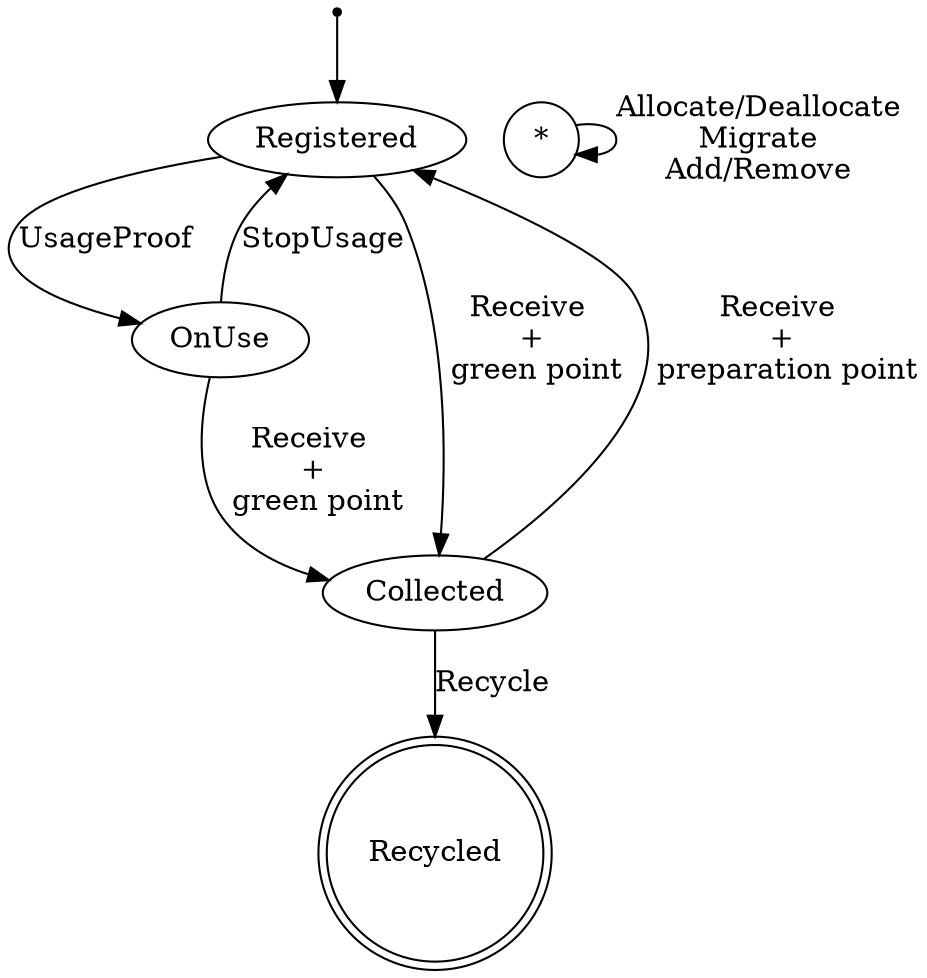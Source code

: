 /* ****************************************************************
    Run the following command to export dot file to PNG image
    (you need to have Graphviz installed in your system)
    $ dot -Tpng device-states.gv -o device-states.png
 ***************************************************************** */

digraph device_states {
    _start [shape=point];
    _start -> Registered;


    Registered -> OnUse [label="UsageProof"];
    Registered -> Collected [label="Receive \n + \n green point"];

    OnUse -> Registered [label="StopUsage"];
    OnUse -> Collected [label="Receive \n + \n green point"];

    Collected -> Registered [label="Receive \n + \n preparation point"];
    Collected -> Recycled [label="Recycle"];

    Recycled [shape=doublecircle];


    // events which could happen at any moment but doesn't modify current state
    any [shape=circle, label="*"];
    any -> any [label="Allocate/Deallocate\nMigrate\nAdd/Remove"]

    subgraph {
        rank=same;
        Registered;
        any;
    }
}
